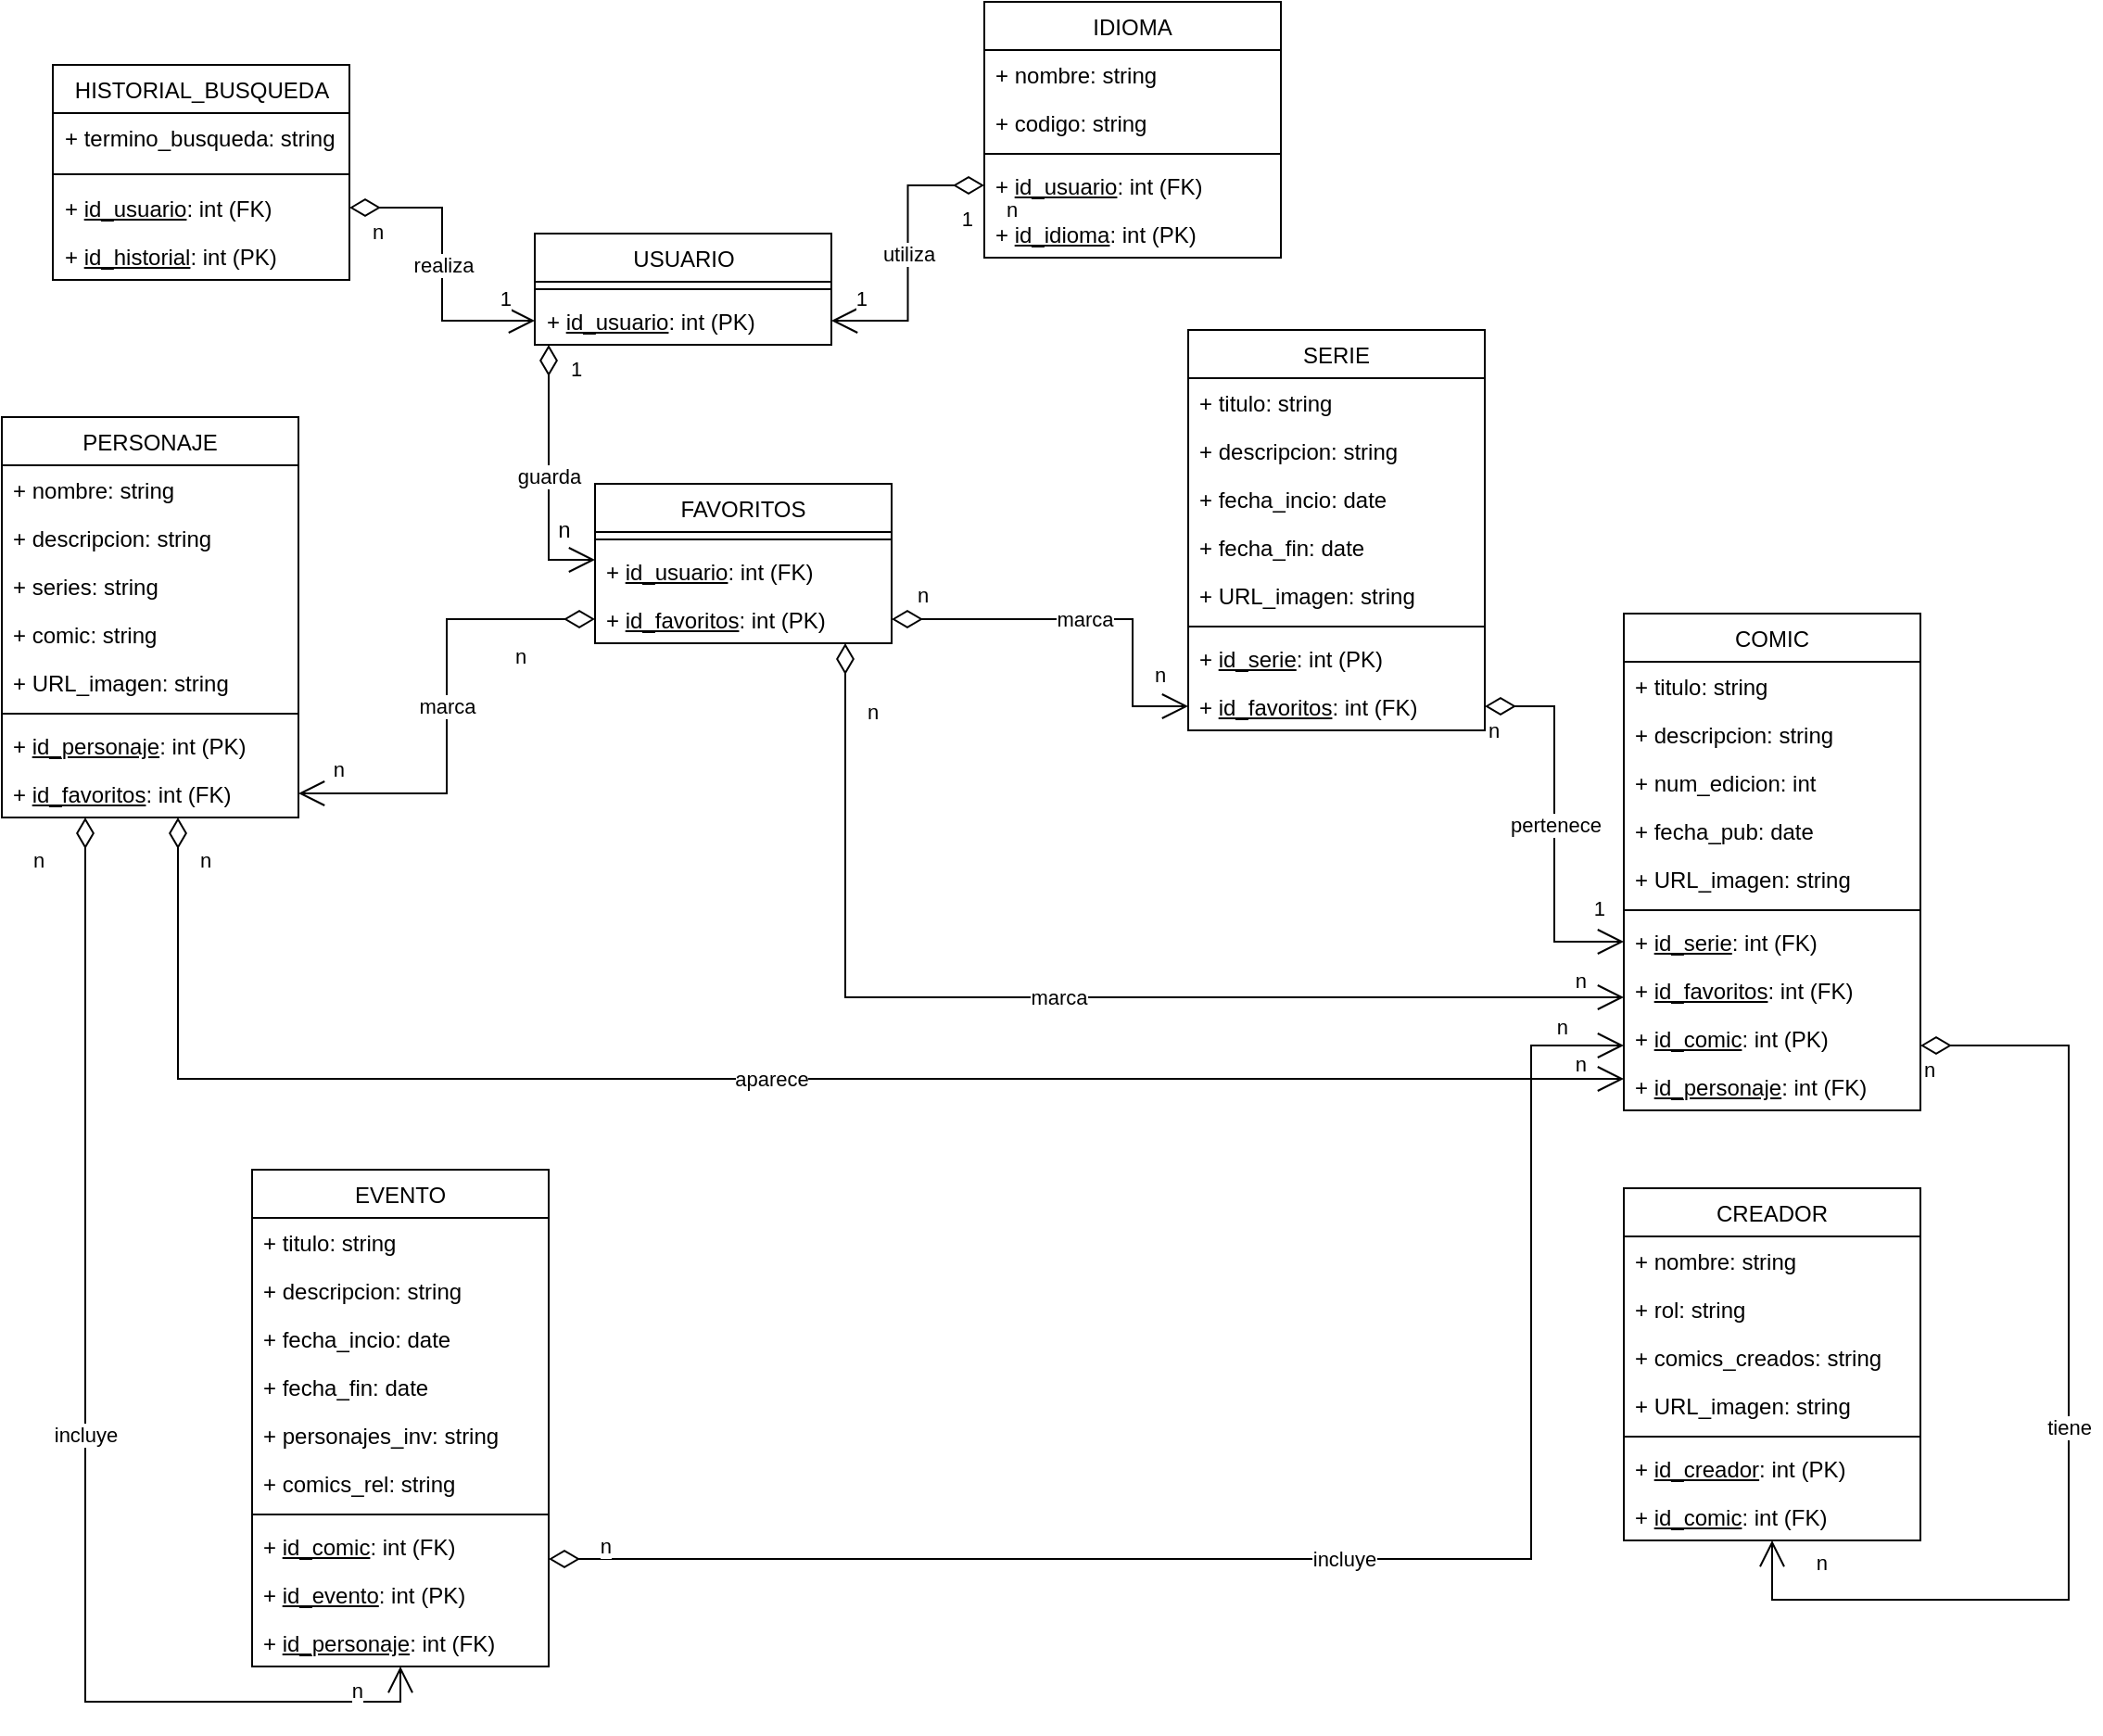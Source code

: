 <mxfile version="26.2.4">
  <diagram name="Modelo-ER" id="4nw62lO1h6hBah5cUrS4">
    <mxGraphModel dx="1100" dy="433" grid="1" gridSize="10" guides="1" tooltips="1" connect="1" arrows="1" fold="1" page="1" pageScale="1" pageWidth="827" pageHeight="1169" math="0" shadow="0">
      <root>
        <mxCell id="0" />
        <mxCell id="1" parent="0" />
        <mxCell id="Tr49al0P86a5uQ38LIpR-7" value="&lt;span style=&quot;font-weight: normal;&quot;&gt;USUARIO&lt;/span&gt;" style="swimlane;fontStyle=1;align=center;verticalAlign=top;childLayout=stackLayout;horizontal=1;startSize=26;horizontalStack=0;resizeParent=1;resizeParentMax=0;resizeLast=0;collapsible=1;marginBottom=0;whiteSpace=wrap;html=1;" vertex="1" parent="1">
          <mxGeometry x="372.5" y="195" width="160" height="60" as="geometry" />
        </mxCell>
        <mxCell id="Tr49al0P86a5uQ38LIpR-9" value="" style="line;strokeWidth=1;fillColor=none;align=left;verticalAlign=middle;spacingTop=-1;spacingLeft=3;spacingRight=3;rotatable=0;labelPosition=right;points=[];portConstraint=eastwest;strokeColor=inherit;" vertex="1" parent="Tr49al0P86a5uQ38LIpR-7">
          <mxGeometry y="26" width="160" height="8" as="geometry" />
        </mxCell>
        <mxCell id="Tr49al0P86a5uQ38LIpR-8" value="+&amp;nbsp;&lt;span style=&quot;text-align: center; text-decoration-line: underline;&quot;&gt;id_usuario&lt;/span&gt;: int (PK)" style="text;strokeColor=none;fillColor=none;align=left;verticalAlign=top;spacingLeft=4;spacingRight=4;overflow=hidden;rotatable=0;points=[[0,0.5],[1,0.5]];portConstraint=eastwest;whiteSpace=wrap;html=1;" vertex="1" parent="Tr49al0P86a5uQ38LIpR-7">
          <mxGeometry y="34" width="160" height="26" as="geometry" />
        </mxCell>
        <mxCell id="Tr49al0P86a5uQ38LIpR-13" value="&lt;span style=&quot;font-weight: 400;&quot;&gt;HISTORIAL_BUSQUEDA&lt;/span&gt;" style="swimlane;fontStyle=1;align=center;verticalAlign=top;childLayout=stackLayout;horizontal=1;startSize=26;horizontalStack=0;resizeParent=1;resizeParentMax=0;resizeLast=0;collapsible=1;marginBottom=0;whiteSpace=wrap;html=1;" vertex="1" parent="1">
          <mxGeometry x="112.5" y="104" width="160" height="116" as="geometry" />
        </mxCell>
        <mxCell id="Tr49al0P86a5uQ38LIpR-24" value="+&amp;nbsp;&lt;span style=&quot;text-align: center;&quot;&gt;termino_busqueda&lt;/span&gt;: string" style="text;strokeColor=none;fillColor=none;align=left;verticalAlign=top;spacingLeft=4;spacingRight=4;overflow=hidden;rotatable=0;points=[[0,0.5],[1,0.5]];portConstraint=eastwest;whiteSpace=wrap;html=1;" vertex="1" parent="Tr49al0P86a5uQ38LIpR-13">
          <mxGeometry y="26" width="160" height="28" as="geometry" />
        </mxCell>
        <mxCell id="Tr49al0P86a5uQ38LIpR-15" value="" style="line;strokeWidth=1;fillColor=none;align=left;verticalAlign=middle;spacingTop=-1;spacingLeft=3;spacingRight=3;rotatable=0;labelPosition=right;points=[];portConstraint=eastwest;strokeColor=inherit;" vertex="1" parent="Tr49al0P86a5uQ38LIpR-13">
          <mxGeometry y="54" width="160" height="10" as="geometry" />
        </mxCell>
        <mxCell id="Tr49al0P86a5uQ38LIpR-25" value="+&amp;nbsp;&lt;span style=&quot;text-align: center; text-decoration-line: underline;&quot;&gt;id_usuario&lt;/span&gt;: int (FK)" style="text;strokeColor=none;fillColor=none;align=left;verticalAlign=top;spacingLeft=4;spacingRight=4;overflow=hidden;rotatable=0;points=[[0,0.5],[1,0.5]];portConstraint=eastwest;whiteSpace=wrap;html=1;" vertex="1" parent="Tr49al0P86a5uQ38LIpR-13">
          <mxGeometry y="64" width="160" height="26" as="geometry" />
        </mxCell>
        <mxCell id="Tr49al0P86a5uQ38LIpR-14" value="+&amp;nbsp;&lt;span style=&quot;text-align: center; text-decoration-line: underline;&quot;&gt;id_historial&lt;/span&gt;: int (PK)" style="text;strokeColor=none;fillColor=none;align=left;verticalAlign=top;spacingLeft=4;spacingRight=4;overflow=hidden;rotatable=0;points=[[0,0.5],[1,0.5]];portConstraint=eastwest;whiteSpace=wrap;html=1;" vertex="1" parent="Tr49al0P86a5uQ38LIpR-13">
          <mxGeometry y="90" width="160" height="26" as="geometry" />
        </mxCell>
        <mxCell id="Tr49al0P86a5uQ38LIpR-19" value="realiza" style="endArrow=open;html=1;endSize=12;startArrow=diamondThin;startSize=14;startFill=0;edgeStyle=orthogonalEdgeStyle;rounded=0;" edge="1" parent="1" source="Tr49al0P86a5uQ38LIpR-25" target="Tr49al0P86a5uQ38LIpR-8">
          <mxGeometry relative="1" as="geometry">
            <mxPoint x="462.5" y="115" as="sourcePoint" />
            <mxPoint x="622.5" y="115" as="targetPoint" />
          </mxGeometry>
        </mxCell>
        <mxCell id="Tr49al0P86a5uQ38LIpR-20" value="n" style="edgeLabel;resizable=0;html=1;align=left;verticalAlign=top;" connectable="0" vertex="1" parent="Tr49al0P86a5uQ38LIpR-19">
          <mxGeometry x="-1" relative="1" as="geometry">
            <mxPoint x="10" as="offset" />
          </mxGeometry>
        </mxCell>
        <mxCell id="Tr49al0P86a5uQ38LIpR-21" value="1" style="edgeLabel;resizable=0;html=1;align=right;verticalAlign=top;" connectable="0" vertex="1" parent="Tr49al0P86a5uQ38LIpR-19">
          <mxGeometry x="1" relative="1" as="geometry">
            <mxPoint x="-12" y="-25" as="offset" />
          </mxGeometry>
        </mxCell>
        <mxCell id="Tr49al0P86a5uQ38LIpR-26" value="&lt;span style=&quot;font-weight: 400;&quot;&gt;IDIOMA&lt;/span&gt;" style="swimlane;fontStyle=1;align=center;verticalAlign=top;childLayout=stackLayout;horizontal=1;startSize=26;horizontalStack=0;resizeParent=1;resizeParentMax=0;resizeLast=0;collapsible=1;marginBottom=0;whiteSpace=wrap;html=1;" vertex="1" parent="1">
          <mxGeometry x="615" y="70" width="160" height="138" as="geometry" />
        </mxCell>
        <mxCell id="Tr49al0P86a5uQ38LIpR-27" value="+&amp;nbsp;&lt;span style=&quot;text-align: center;&quot;&gt;nombre&lt;/span&gt;: string" style="text;strokeColor=none;fillColor=none;align=left;verticalAlign=top;spacingLeft=4;spacingRight=4;overflow=hidden;rotatable=0;points=[[0,0.5],[1,0.5]];portConstraint=eastwest;whiteSpace=wrap;html=1;" vertex="1" parent="Tr49al0P86a5uQ38LIpR-26">
          <mxGeometry y="26" width="160" height="26" as="geometry" />
        </mxCell>
        <mxCell id="Tr49al0P86a5uQ38LIpR-30" value="+&amp;nbsp;&lt;span style=&quot;text-align: center;&quot;&gt;codigo&lt;/span&gt;: string" style="text;strokeColor=none;fillColor=none;align=left;verticalAlign=top;spacingLeft=4;spacingRight=4;overflow=hidden;rotatable=0;points=[[0,0.5],[1,0.5]];portConstraint=eastwest;whiteSpace=wrap;html=1;" vertex="1" parent="Tr49al0P86a5uQ38LIpR-26">
          <mxGeometry y="52" width="160" height="26" as="geometry" />
        </mxCell>
        <mxCell id="Tr49al0P86a5uQ38LIpR-28" value="" style="line;strokeWidth=1;fillColor=none;align=left;verticalAlign=middle;spacingTop=-1;spacingLeft=3;spacingRight=3;rotatable=0;labelPosition=right;points=[];portConstraint=eastwest;strokeColor=inherit;" vertex="1" parent="Tr49al0P86a5uQ38LIpR-26">
          <mxGeometry y="78" width="160" height="8" as="geometry" />
        </mxCell>
        <mxCell id="Tr49al0P86a5uQ38LIpR-31" value="+&amp;nbsp;&lt;span style=&quot;text-align: center; text-decoration-line: underline;&quot;&gt;id_usuario&lt;/span&gt;: int (FK)" style="text;strokeColor=none;fillColor=none;align=left;verticalAlign=top;spacingLeft=4;spacingRight=4;overflow=hidden;rotatable=0;points=[[0,0.5],[1,0.5]];portConstraint=eastwest;whiteSpace=wrap;html=1;" vertex="1" parent="Tr49al0P86a5uQ38LIpR-26">
          <mxGeometry y="86" width="160" height="26" as="geometry" />
        </mxCell>
        <mxCell id="Tr49al0P86a5uQ38LIpR-29" value="+&amp;nbsp;&lt;span style=&quot;text-align: center; text-decoration-line: underline;&quot;&gt;id_idioma&lt;/span&gt;: int (PK)" style="text;strokeColor=none;fillColor=none;align=left;verticalAlign=top;spacingLeft=4;spacingRight=4;overflow=hidden;rotatable=0;points=[[0,0.5],[1,0.5]];portConstraint=eastwest;whiteSpace=wrap;html=1;" vertex="1" parent="Tr49al0P86a5uQ38LIpR-26">
          <mxGeometry y="112" width="160" height="26" as="geometry" />
        </mxCell>
        <mxCell id="Tr49al0P86a5uQ38LIpR-32" value="utiliza" style="endArrow=open;html=1;endSize=12;startArrow=diamondThin;startSize=14;startFill=0;edgeStyle=orthogonalEdgeStyle;rounded=0;" edge="1" parent="1" source="Tr49al0P86a5uQ38LIpR-31" target="Tr49al0P86a5uQ38LIpR-8">
          <mxGeometry relative="1" as="geometry">
            <mxPoint x="283" y="172" as="sourcePoint" />
            <mxPoint x="383" y="235" as="targetPoint" />
          </mxGeometry>
        </mxCell>
        <mxCell id="Tr49al0P86a5uQ38LIpR-33" value="n" style="edgeLabel;resizable=0;html=1;align=left;verticalAlign=top;" connectable="0" vertex="1" parent="Tr49al0P86a5uQ38LIpR-32">
          <mxGeometry x="-1" relative="1" as="geometry">
            <mxPoint x="10" as="offset" />
          </mxGeometry>
        </mxCell>
        <mxCell id="Tr49al0P86a5uQ38LIpR-34" value="1" style="edgeLabel;resizable=0;html=1;align=right;verticalAlign=top;" connectable="0" vertex="1" parent="Tr49al0P86a5uQ38LIpR-32">
          <mxGeometry x="1" relative="1" as="geometry">
            <mxPoint x="20" y="-25" as="offset" />
          </mxGeometry>
        </mxCell>
        <mxCell id="Tr49al0P86a5uQ38LIpR-35" value="1" style="edgeLabel;resizable=0;html=1;align=right;verticalAlign=top;" connectable="0" vertex="1" parent="1">
          <mxGeometry x="609.997" y="174" as="geometry" />
        </mxCell>
        <mxCell id="Tr49al0P86a5uQ38LIpR-36" value="&lt;span style=&quot;font-weight: 400;&quot;&gt;FAVORITOS&lt;/span&gt;" style="swimlane;fontStyle=1;align=center;verticalAlign=top;childLayout=stackLayout;horizontal=1;startSize=26;horizontalStack=0;resizeParent=1;resizeParentMax=0;resizeLast=0;collapsible=1;marginBottom=0;whiteSpace=wrap;html=1;" vertex="1" parent="1">
          <mxGeometry x="405" y="330" width="160" height="86" as="geometry" />
        </mxCell>
        <mxCell id="Tr49al0P86a5uQ38LIpR-38" value="" style="line;strokeWidth=1;fillColor=none;align=left;verticalAlign=middle;spacingTop=-1;spacingLeft=3;spacingRight=3;rotatable=0;labelPosition=right;points=[];portConstraint=eastwest;strokeColor=inherit;" vertex="1" parent="Tr49al0P86a5uQ38LIpR-36">
          <mxGeometry y="26" width="160" height="8" as="geometry" />
        </mxCell>
        <mxCell id="Tr49al0P86a5uQ38LIpR-44" value="+&amp;nbsp;&lt;span style=&quot;text-align: center; text-decoration-line: underline;&quot;&gt;id_usuario&lt;/span&gt;: int (FK)" style="text;strokeColor=none;fillColor=none;align=left;verticalAlign=top;spacingLeft=4;spacingRight=4;overflow=hidden;rotatable=0;points=[[0,0.5],[1,0.5]];portConstraint=eastwest;whiteSpace=wrap;html=1;" vertex="1" parent="Tr49al0P86a5uQ38LIpR-36">
          <mxGeometry y="34" width="160" height="26" as="geometry" />
        </mxCell>
        <mxCell id="Tr49al0P86a5uQ38LIpR-39" value="+&amp;nbsp;&lt;span style=&quot;text-align: center; text-decoration-line: underline;&quot;&gt;id_favoritos&lt;/span&gt;: int (PK)" style="text;strokeColor=none;fillColor=none;align=left;verticalAlign=top;spacingLeft=4;spacingRight=4;overflow=hidden;rotatable=0;points=[[0,0.5],[1,0.5]];portConstraint=eastwest;whiteSpace=wrap;html=1;" vertex="1" parent="Tr49al0P86a5uQ38LIpR-36">
          <mxGeometry y="60" width="160" height="26" as="geometry" />
        </mxCell>
        <mxCell id="Tr49al0P86a5uQ38LIpR-40" value="guarda" style="endArrow=open;html=1;endSize=12;startArrow=diamondThin;startSize=14;startFill=0;edgeStyle=orthogonalEdgeStyle;rounded=0;" edge="1" parent="1" source="Tr49al0P86a5uQ38LIpR-8" target="Tr49al0P86a5uQ38LIpR-44">
          <mxGeometry relative="1" as="geometry">
            <mxPoint x="290" y="330" as="sourcePoint" />
            <mxPoint x="383" y="252" as="targetPoint" />
            <Array as="points">
              <mxPoint x="380" y="371" />
            </Array>
          </mxGeometry>
        </mxCell>
        <mxCell id="Tr49al0P86a5uQ38LIpR-41" value="1" style="edgeLabel;resizable=0;html=1;align=left;verticalAlign=top;" connectable="0" vertex="1" parent="Tr49al0P86a5uQ38LIpR-40">
          <mxGeometry x="-1" relative="1" as="geometry">
            <mxPoint x="10" as="offset" />
          </mxGeometry>
        </mxCell>
        <mxCell id="Tr49al0P86a5uQ38LIpR-43" value="n" style="text;html=1;align=center;verticalAlign=middle;resizable=0;points=[];autosize=1;strokeColor=none;fillColor=none;" vertex="1" parent="1">
          <mxGeometry x="372.5" y="340" width="30" height="30" as="geometry" />
        </mxCell>
        <mxCell id="Tr49al0P86a5uQ38LIpR-45" value="&lt;span style=&quot;font-weight: normal;&quot;&gt;SERIE&lt;/span&gt;" style="swimlane;fontStyle=1;align=center;verticalAlign=top;childLayout=stackLayout;horizontal=1;startSize=26;horizontalStack=0;resizeParent=1;resizeParentMax=0;resizeLast=0;collapsible=1;marginBottom=0;whiteSpace=wrap;html=1;" vertex="1" parent="1">
          <mxGeometry x="725" y="247" width="160" height="216" as="geometry" />
        </mxCell>
        <mxCell id="Tr49al0P86a5uQ38LIpR-46" value="+ titulo: string" style="text;strokeColor=none;fillColor=none;align=left;verticalAlign=top;spacingLeft=4;spacingRight=4;overflow=hidden;rotatable=0;points=[[0,0.5],[1,0.5]];portConstraint=eastwest;whiteSpace=wrap;html=1;" vertex="1" parent="Tr49al0P86a5uQ38LIpR-45">
          <mxGeometry y="26" width="160" height="26" as="geometry" />
        </mxCell>
        <mxCell id="Tr49al0P86a5uQ38LIpR-51" value="+ descripcion: string" style="text;strokeColor=none;fillColor=none;align=left;verticalAlign=top;spacingLeft=4;spacingRight=4;overflow=hidden;rotatable=0;points=[[0,0.5],[1,0.5]];portConstraint=eastwest;whiteSpace=wrap;html=1;" vertex="1" parent="Tr49al0P86a5uQ38LIpR-45">
          <mxGeometry y="52" width="160" height="26" as="geometry" />
        </mxCell>
        <mxCell id="Tr49al0P86a5uQ38LIpR-50" value="+&amp;nbsp;&lt;span style=&quot;text-align: center;&quot;&gt;fecha_incio&lt;/span&gt;: date" style="text;strokeColor=none;fillColor=none;align=left;verticalAlign=top;spacingLeft=4;spacingRight=4;overflow=hidden;rotatable=0;points=[[0,0.5],[1,0.5]];portConstraint=eastwest;whiteSpace=wrap;html=1;" vertex="1" parent="Tr49al0P86a5uQ38LIpR-45">
          <mxGeometry y="78" width="160" height="26" as="geometry" />
        </mxCell>
        <mxCell id="Tr49al0P86a5uQ38LIpR-52" value="+&amp;nbsp;&lt;span style=&quot;text-align: center;&quot;&gt;fecha_fin&lt;/span&gt;: date" style="text;strokeColor=none;fillColor=none;align=left;verticalAlign=top;spacingLeft=4;spacingRight=4;overflow=hidden;rotatable=0;points=[[0,0.5],[1,0.5]];portConstraint=eastwest;whiteSpace=wrap;html=1;" vertex="1" parent="Tr49al0P86a5uQ38LIpR-45">
          <mxGeometry y="104" width="160" height="26" as="geometry" />
        </mxCell>
        <mxCell id="Tr49al0P86a5uQ38LIpR-49" value="+&amp;nbsp;&lt;span style=&quot;text-align: center;&quot;&gt;URL_imagen&lt;/span&gt;: string" style="text;strokeColor=none;fillColor=none;align=left;verticalAlign=top;spacingLeft=4;spacingRight=4;overflow=hidden;rotatable=0;points=[[0,0.5],[1,0.5]];portConstraint=eastwest;whiteSpace=wrap;html=1;" vertex="1" parent="Tr49al0P86a5uQ38LIpR-45">
          <mxGeometry y="130" width="160" height="26" as="geometry" />
        </mxCell>
        <mxCell id="Tr49al0P86a5uQ38LIpR-47" value="" style="line;strokeWidth=1;fillColor=none;align=left;verticalAlign=middle;spacingTop=-1;spacingLeft=3;spacingRight=3;rotatable=0;labelPosition=right;points=[];portConstraint=eastwest;strokeColor=inherit;" vertex="1" parent="Tr49al0P86a5uQ38LIpR-45">
          <mxGeometry y="156" width="160" height="8" as="geometry" />
        </mxCell>
        <mxCell id="Tr49al0P86a5uQ38LIpR-53" value="+&amp;nbsp;&lt;span style=&quot;text-align: center; text-decoration-line: underline;&quot;&gt;id_serie&lt;/span&gt;: int (PK)" style="text;strokeColor=none;fillColor=none;align=left;verticalAlign=top;spacingLeft=4;spacingRight=4;overflow=hidden;rotatable=0;points=[[0,0.5],[1,0.5]];portConstraint=eastwest;whiteSpace=wrap;html=1;" vertex="1" parent="Tr49al0P86a5uQ38LIpR-45">
          <mxGeometry y="164" width="160" height="26" as="geometry" />
        </mxCell>
        <mxCell id="Tr49al0P86a5uQ38LIpR-56" value="+&amp;nbsp;&lt;span style=&quot;text-align: center; text-decoration-line: underline;&quot;&gt;id_favoritos&lt;/span&gt;: int (FK)" style="text;strokeColor=none;fillColor=none;align=left;verticalAlign=top;spacingLeft=4;spacingRight=4;overflow=hidden;rotatable=0;points=[[0,0.5],[1,0.5]];portConstraint=eastwest;whiteSpace=wrap;html=1;" vertex="1" parent="Tr49al0P86a5uQ38LIpR-45">
          <mxGeometry y="190" width="160" height="26" as="geometry" />
        </mxCell>
        <mxCell id="Tr49al0P86a5uQ38LIpR-54" value="marca" style="endArrow=open;html=1;endSize=12;startArrow=diamondThin;startSize=14;startFill=0;edgeStyle=orthogonalEdgeStyle;rounded=0;" edge="1" parent="1" source="Tr49al0P86a5uQ38LIpR-39" target="Tr49al0P86a5uQ38LIpR-56">
          <mxGeometry relative="1" as="geometry">
            <mxPoint x="445" y="418" as="sourcePoint" />
            <mxPoint x="265" y="522" as="targetPoint" />
            <Array as="points">
              <mxPoint x="695" y="403" />
              <mxPoint x="695" y="450" />
            </Array>
          </mxGeometry>
        </mxCell>
        <mxCell id="Tr49al0P86a5uQ38LIpR-55" value="n" style="edgeLabel;resizable=0;html=1;align=left;verticalAlign=top;" connectable="0" vertex="1" parent="Tr49al0P86a5uQ38LIpR-54">
          <mxGeometry x="-1" relative="1" as="geometry">
            <mxPoint x="12" y="-26" as="offset" />
          </mxGeometry>
        </mxCell>
        <mxCell id="Tr49al0P86a5uQ38LIpR-57" value="n" style="edgeLabel;resizable=0;html=1;align=left;verticalAlign=top;" connectable="0" vertex="1" parent="1">
          <mxGeometry x="705" y="419.998" as="geometry" />
        </mxCell>
        <mxCell id="Tr49al0P86a5uQ38LIpR-60" value="&lt;span style=&quot;font-weight: 400;&quot;&gt;PERSONAJE&lt;/span&gt;" style="swimlane;fontStyle=1;align=center;verticalAlign=top;childLayout=stackLayout;horizontal=1;startSize=26;horizontalStack=0;resizeParent=1;resizeParentMax=0;resizeLast=0;collapsible=1;marginBottom=0;whiteSpace=wrap;html=1;" vertex="1" parent="1">
          <mxGeometry x="85" y="294" width="160" height="216" as="geometry" />
        </mxCell>
        <mxCell id="Tr49al0P86a5uQ38LIpR-69" value="+ nombre: string" style="text;strokeColor=none;fillColor=none;align=left;verticalAlign=top;spacingLeft=4;spacingRight=4;overflow=hidden;rotatable=0;points=[[0,0.5],[1,0.5]];portConstraint=eastwest;whiteSpace=wrap;html=1;" vertex="1" parent="Tr49al0P86a5uQ38LIpR-60">
          <mxGeometry y="26" width="160" height="26" as="geometry" />
        </mxCell>
        <mxCell id="Tr49al0P86a5uQ38LIpR-70" value="+ descripcion: string" style="text;strokeColor=none;fillColor=none;align=left;verticalAlign=top;spacingLeft=4;spacingRight=4;overflow=hidden;rotatable=0;points=[[0,0.5],[1,0.5]];portConstraint=eastwest;whiteSpace=wrap;html=1;" vertex="1" parent="Tr49al0P86a5uQ38LIpR-60">
          <mxGeometry y="52" width="160" height="26" as="geometry" />
        </mxCell>
        <mxCell id="Tr49al0P86a5uQ38LIpR-72" value="+&amp;nbsp;&lt;span style=&quot;text-align: center;&quot;&gt;series&lt;/span&gt;: string" style="text;strokeColor=none;fillColor=none;align=left;verticalAlign=top;spacingLeft=4;spacingRight=4;overflow=hidden;rotatable=0;points=[[0,0.5],[1,0.5]];portConstraint=eastwest;whiteSpace=wrap;html=1;" vertex="1" parent="Tr49al0P86a5uQ38LIpR-60">
          <mxGeometry y="78" width="160" height="26" as="geometry" />
        </mxCell>
        <mxCell id="Tr49al0P86a5uQ38LIpR-71" value="+&amp;nbsp;&lt;span style=&quot;text-align: center;&quot;&gt;comic&lt;/span&gt;: string" style="text;strokeColor=none;fillColor=none;align=left;verticalAlign=top;spacingLeft=4;spacingRight=4;overflow=hidden;rotatable=0;points=[[0,0.5],[1,0.5]];portConstraint=eastwest;whiteSpace=wrap;html=1;" vertex="1" parent="Tr49al0P86a5uQ38LIpR-60">
          <mxGeometry y="104" width="160" height="26" as="geometry" />
        </mxCell>
        <mxCell id="Tr49al0P86a5uQ38LIpR-73" value="+&amp;nbsp;&lt;span style=&quot;text-align: center;&quot;&gt;URL_imagen&lt;/span&gt;: string" style="text;strokeColor=none;fillColor=none;align=left;verticalAlign=top;spacingLeft=4;spacingRight=4;overflow=hidden;rotatable=0;points=[[0,0.5],[1,0.5]];portConstraint=eastwest;whiteSpace=wrap;html=1;" vertex="1" parent="Tr49al0P86a5uQ38LIpR-60">
          <mxGeometry y="130" width="160" height="26" as="geometry" />
        </mxCell>
        <mxCell id="Tr49al0P86a5uQ38LIpR-62" value="" style="line;strokeWidth=1;fillColor=none;align=left;verticalAlign=middle;spacingTop=-1;spacingLeft=3;spacingRight=3;rotatable=0;labelPosition=right;points=[];portConstraint=eastwest;strokeColor=inherit;" vertex="1" parent="Tr49al0P86a5uQ38LIpR-60">
          <mxGeometry y="156" width="160" height="8" as="geometry" />
        </mxCell>
        <mxCell id="Tr49al0P86a5uQ38LIpR-68" value="+&amp;nbsp;&lt;span style=&quot;text-align: center; text-decoration-line: underline;&quot;&gt;id_personaje&lt;/span&gt;: int (PK)" style="text;strokeColor=none;fillColor=none;align=left;verticalAlign=top;spacingLeft=4;spacingRight=4;overflow=hidden;rotatable=0;points=[[0,0.5],[1,0.5]];portConstraint=eastwest;whiteSpace=wrap;html=1;" vertex="1" parent="Tr49al0P86a5uQ38LIpR-60">
          <mxGeometry y="164" width="160" height="26" as="geometry" />
        </mxCell>
        <mxCell id="Tr49al0P86a5uQ38LIpR-67" value="+&amp;nbsp;&lt;span style=&quot;text-align: center; text-decoration-line: underline;&quot;&gt;id_favoritos&lt;/span&gt;: int (FK)" style="text;strokeColor=none;fillColor=none;align=left;verticalAlign=top;spacingLeft=4;spacingRight=4;overflow=hidden;rotatable=0;points=[[0,0.5],[1,0.5]];portConstraint=eastwest;whiteSpace=wrap;html=1;" vertex="1" parent="Tr49al0P86a5uQ38LIpR-60">
          <mxGeometry y="190" width="160" height="26" as="geometry" />
        </mxCell>
        <mxCell id="Tr49al0P86a5uQ38LIpR-64" value="marca" style="endArrow=open;html=1;endSize=12;startArrow=diamondThin;startSize=14;startFill=0;edgeStyle=orthogonalEdgeStyle;rounded=0;" edge="1" parent="1" source="Tr49al0P86a5uQ38LIpR-39" target="Tr49al0P86a5uQ38LIpR-67">
          <mxGeometry relative="1" as="geometry">
            <mxPoint x="350" y="520" as="sourcePoint" />
            <mxPoint x="285" y="536" as="targetPoint" />
          </mxGeometry>
        </mxCell>
        <mxCell id="Tr49al0P86a5uQ38LIpR-65" value="n" style="edgeLabel;resizable=0;html=1;align=left;verticalAlign=top;" connectable="0" vertex="1" parent="Tr49al0P86a5uQ38LIpR-64">
          <mxGeometry x="-1" relative="1" as="geometry">
            <mxPoint x="-45" y="7" as="offset" />
          </mxGeometry>
        </mxCell>
        <mxCell id="Tr49al0P86a5uQ38LIpR-66" value="n" style="edgeLabel;resizable=0;html=1;align=right;verticalAlign=top;" connectable="0" vertex="1" parent="Tr49al0P86a5uQ38LIpR-64">
          <mxGeometry x="1" relative="1" as="geometry">
            <mxPoint x="25" y="-26" as="offset" />
          </mxGeometry>
        </mxCell>
        <mxCell id="Tr49al0P86a5uQ38LIpR-75" value="&lt;span style=&quot;font-weight: 400;&quot;&gt;COMIC&lt;/span&gt;" style="swimlane;fontStyle=1;align=center;verticalAlign=top;childLayout=stackLayout;horizontal=1;startSize=26;horizontalStack=0;resizeParent=1;resizeParentMax=0;resizeLast=0;collapsible=1;marginBottom=0;whiteSpace=wrap;html=1;" vertex="1" parent="1">
          <mxGeometry x="960" y="400" width="160" height="268" as="geometry" />
        </mxCell>
        <mxCell id="Tr49al0P86a5uQ38LIpR-81" value="+&amp;nbsp;&lt;span style=&quot;text-align: center;&quot;&gt;titulo&lt;/span&gt;: string" style="text;strokeColor=none;fillColor=none;align=left;verticalAlign=top;spacingLeft=4;spacingRight=4;overflow=hidden;rotatable=0;points=[[0,0.5],[1,0.5]];portConstraint=eastwest;whiteSpace=wrap;html=1;" vertex="1" parent="Tr49al0P86a5uQ38LIpR-75">
          <mxGeometry y="26" width="160" height="26" as="geometry" />
        </mxCell>
        <mxCell id="Tr49al0P86a5uQ38LIpR-80" value="+ descripcion: string" style="text;strokeColor=none;fillColor=none;align=left;verticalAlign=top;spacingLeft=4;spacingRight=4;overflow=hidden;rotatable=0;points=[[0,0.5],[1,0.5]];portConstraint=eastwest;whiteSpace=wrap;html=1;" vertex="1" parent="Tr49al0P86a5uQ38LIpR-75">
          <mxGeometry y="52" width="160" height="26" as="geometry" />
        </mxCell>
        <mxCell id="Tr49al0P86a5uQ38LIpR-79" value="+ num_edicion: int" style="text;strokeColor=none;fillColor=none;align=left;verticalAlign=top;spacingLeft=4;spacingRight=4;overflow=hidden;rotatable=0;points=[[0,0.5],[1,0.5]];portConstraint=eastwest;whiteSpace=wrap;html=1;" vertex="1" parent="Tr49al0P86a5uQ38LIpR-75">
          <mxGeometry y="78" width="160" height="26" as="geometry" />
        </mxCell>
        <mxCell id="Tr49al0P86a5uQ38LIpR-85" value="+&amp;nbsp;&lt;span style=&quot;text-align: center;&quot;&gt;fecha_pub&lt;/span&gt;: date" style="text;strokeColor=none;fillColor=none;align=left;verticalAlign=top;spacingLeft=4;spacingRight=4;overflow=hidden;rotatable=0;points=[[0,0.5],[1,0.5]];portConstraint=eastwest;whiteSpace=wrap;html=1;" vertex="1" parent="Tr49al0P86a5uQ38LIpR-75">
          <mxGeometry y="104" width="160" height="26" as="geometry" />
        </mxCell>
        <mxCell id="Tr49al0P86a5uQ38LIpR-84" value="+&amp;nbsp;&lt;span style=&quot;text-align: center;&quot;&gt;URL_imagen&lt;/span&gt;: string" style="text;strokeColor=none;fillColor=none;align=left;verticalAlign=top;spacingLeft=4;spacingRight=4;overflow=hidden;rotatable=0;points=[[0,0.5],[1,0.5]];portConstraint=eastwest;whiteSpace=wrap;html=1;" vertex="1" parent="Tr49al0P86a5uQ38LIpR-75">
          <mxGeometry y="130" width="160" height="26" as="geometry" />
        </mxCell>
        <mxCell id="Tr49al0P86a5uQ38LIpR-77" value="" style="line;strokeWidth=1;fillColor=none;align=left;verticalAlign=middle;spacingTop=-1;spacingLeft=3;spacingRight=3;rotatable=0;labelPosition=right;points=[];portConstraint=eastwest;strokeColor=inherit;" vertex="1" parent="Tr49al0P86a5uQ38LIpR-75">
          <mxGeometry y="156" width="160" height="8" as="geometry" />
        </mxCell>
        <mxCell id="Tr49al0P86a5uQ38LIpR-94" value="+&amp;nbsp;&lt;span style=&quot;text-align: center; text-decoration-line: underline;&quot;&gt;id_serie&lt;/span&gt;: int (FK)" style="text;strokeColor=none;fillColor=none;align=left;verticalAlign=top;spacingLeft=4;spacingRight=4;overflow=hidden;rotatable=0;points=[[0,0.5],[1,0.5]];portConstraint=eastwest;whiteSpace=wrap;html=1;" vertex="1" parent="Tr49al0P86a5uQ38LIpR-75">
          <mxGeometry y="164" width="160" height="26" as="geometry" />
        </mxCell>
        <mxCell id="Tr49al0P86a5uQ38LIpR-82" value="+&amp;nbsp;&lt;span style=&quot;text-align: center; text-decoration-line: underline;&quot;&gt;id_favoritos&lt;/span&gt;: int (FK)" style="text;strokeColor=none;fillColor=none;align=left;verticalAlign=top;spacingLeft=4;spacingRight=4;overflow=hidden;rotatable=0;points=[[0,0.5],[1,0.5]];portConstraint=eastwest;whiteSpace=wrap;html=1;" vertex="1" parent="Tr49al0P86a5uQ38LIpR-75">
          <mxGeometry y="190" width="160" height="26" as="geometry" />
        </mxCell>
        <mxCell id="Tr49al0P86a5uQ38LIpR-83" value="+&amp;nbsp;&lt;span style=&quot;text-align: center; text-decoration-line: underline;&quot;&gt;id_comic&lt;/span&gt;: int (PK)" style="text;strokeColor=none;fillColor=none;align=left;verticalAlign=top;spacingLeft=4;spacingRight=4;overflow=hidden;rotatable=0;points=[[0,0.5],[1,0.5]];portConstraint=eastwest;whiteSpace=wrap;html=1;" vertex="1" parent="Tr49al0P86a5uQ38LIpR-75">
          <mxGeometry y="216" width="160" height="26" as="geometry" />
        </mxCell>
        <mxCell id="Tr49al0P86a5uQ38LIpR-95" value="+&amp;nbsp;&lt;span style=&quot;text-align: center; text-decoration-line: underline;&quot;&gt;id_personaje&lt;/span&gt;: int (FK)" style="text;strokeColor=none;fillColor=none;align=left;verticalAlign=top;spacingLeft=4;spacingRight=4;overflow=hidden;rotatable=0;points=[[0,0.5],[1,0.5]];portConstraint=eastwest;whiteSpace=wrap;html=1;" vertex="1" parent="Tr49al0P86a5uQ38LIpR-75">
          <mxGeometry y="242" width="160" height="26" as="geometry" />
        </mxCell>
        <mxCell id="Tr49al0P86a5uQ38LIpR-87" value="pertenece" style="endArrow=open;html=1;endSize=12;startArrow=diamondThin;startSize=14;startFill=0;edgeStyle=orthogonalEdgeStyle;rounded=0;" edge="1" parent="1" source="Tr49al0P86a5uQ38LIpR-56" target="Tr49al0P86a5uQ38LIpR-94">
          <mxGeometry relative="1" as="geometry">
            <mxPoint x="640" y="590" as="sourcePoint" />
            <mxPoint x="800" y="590" as="targetPoint" />
          </mxGeometry>
        </mxCell>
        <mxCell id="Tr49al0P86a5uQ38LIpR-88" value="n" style="edgeLabel;resizable=0;html=1;align=left;verticalAlign=top;" connectable="0" vertex="1" parent="Tr49al0P86a5uQ38LIpR-87">
          <mxGeometry x="-1" relative="1" as="geometry" />
        </mxCell>
        <mxCell id="Tr49al0P86a5uQ38LIpR-89" value="1" style="edgeLabel;resizable=0;html=1;align=right;verticalAlign=top;" connectable="0" vertex="1" parent="Tr49al0P86a5uQ38LIpR-87">
          <mxGeometry x="1" relative="1" as="geometry">
            <mxPoint x="-10" y="-31" as="offset" />
          </mxGeometry>
        </mxCell>
        <mxCell id="Tr49al0P86a5uQ38LIpR-91" value="marca" style="endArrow=open;html=1;endSize=12;startArrow=diamondThin;startSize=14;startFill=0;edgeStyle=orthogonalEdgeStyle;rounded=0;" edge="1" parent="1" source="Tr49al0P86a5uQ38LIpR-39" target="Tr49al0P86a5uQ38LIpR-82">
          <mxGeometry relative="1" as="geometry">
            <mxPoint x="600" y="550" as="sourcePoint" />
            <mxPoint x="760" y="550" as="targetPoint" />
            <Array as="points">
              <mxPoint x="540" y="607" />
            </Array>
          </mxGeometry>
        </mxCell>
        <mxCell id="Tr49al0P86a5uQ38LIpR-92" value="n" style="edgeLabel;resizable=0;html=1;align=left;verticalAlign=top;" connectable="0" vertex="1" parent="Tr49al0P86a5uQ38LIpR-91">
          <mxGeometry x="-1" relative="1" as="geometry">
            <mxPoint x="10" y="24" as="offset" />
          </mxGeometry>
        </mxCell>
        <mxCell id="Tr49al0P86a5uQ38LIpR-93" value="n" style="edgeLabel;resizable=0;html=1;align=right;verticalAlign=top;" connectable="0" vertex="1" parent="Tr49al0P86a5uQ38LIpR-91">
          <mxGeometry x="1" relative="1" as="geometry">
            <mxPoint x="-20" y="-22" as="offset" />
          </mxGeometry>
        </mxCell>
        <mxCell id="Tr49al0P86a5uQ38LIpR-96" value="aparece" style="endArrow=open;html=1;endSize=12;startArrow=diamondThin;startSize=14;startFill=0;edgeStyle=orthogonalEdgeStyle;rounded=0;" edge="1" parent="1" source="Tr49al0P86a5uQ38LIpR-67" target="Tr49al0P86a5uQ38LIpR-95">
          <mxGeometry relative="1" as="geometry">
            <mxPoint x="350" y="630" as="sourcePoint" />
            <mxPoint x="980" y="659" as="targetPoint" />
            <Array as="points">
              <mxPoint x="180" y="651" />
            </Array>
          </mxGeometry>
        </mxCell>
        <mxCell id="Tr49al0P86a5uQ38LIpR-97" value="n" style="edgeLabel;resizable=0;html=1;align=left;verticalAlign=top;" connectable="0" vertex="1" parent="Tr49al0P86a5uQ38LIpR-96">
          <mxGeometry x="-1" relative="1" as="geometry">
            <mxPoint x="10" y="10" as="offset" />
          </mxGeometry>
        </mxCell>
        <mxCell id="Tr49al0P86a5uQ38LIpR-98" value="n" style="edgeLabel;resizable=0;html=1;align=right;verticalAlign=top;" connectable="0" vertex="1" parent="Tr49al0P86a5uQ38LIpR-96">
          <mxGeometry x="1" relative="1" as="geometry">
            <mxPoint x="-20" y="-21" as="offset" />
          </mxGeometry>
        </mxCell>
        <mxCell id="Tr49al0P86a5uQ38LIpR-99" value="&lt;span style=&quot;font-weight: 400;&quot;&gt;CREADOR&lt;/span&gt;" style="swimlane;fontStyle=1;align=center;verticalAlign=top;childLayout=stackLayout;horizontal=1;startSize=26;horizontalStack=0;resizeParent=1;resizeParentMax=0;resizeLast=0;collapsible=1;marginBottom=0;whiteSpace=wrap;html=1;" vertex="1" parent="1">
          <mxGeometry x="960" y="710" width="160" height="190" as="geometry" />
        </mxCell>
        <mxCell id="Tr49al0P86a5uQ38LIpR-105" value="+&amp;nbsp;&lt;span style=&quot;text-align: center;&quot;&gt;nombre&lt;/span&gt;: string" style="text;strokeColor=none;fillColor=none;align=left;verticalAlign=top;spacingLeft=4;spacingRight=4;overflow=hidden;rotatable=0;points=[[0,0.5],[1,0.5]];portConstraint=eastwest;whiteSpace=wrap;html=1;" vertex="1" parent="Tr49al0P86a5uQ38LIpR-99">
          <mxGeometry y="26" width="160" height="26" as="geometry" />
        </mxCell>
        <mxCell id="Tr49al0P86a5uQ38LIpR-104" value="+ rol: string" style="text;strokeColor=none;fillColor=none;align=left;verticalAlign=top;spacingLeft=4;spacingRight=4;overflow=hidden;rotatable=0;points=[[0,0.5],[1,0.5]];portConstraint=eastwest;whiteSpace=wrap;html=1;" vertex="1" parent="Tr49al0P86a5uQ38LIpR-99">
          <mxGeometry y="52" width="160" height="26" as="geometry" />
        </mxCell>
        <mxCell id="Tr49al0P86a5uQ38LIpR-103" value="+ comics_creados: string" style="text;strokeColor=none;fillColor=none;align=left;verticalAlign=top;spacingLeft=4;spacingRight=4;overflow=hidden;rotatable=0;points=[[0,0.5],[1,0.5]];portConstraint=eastwest;whiteSpace=wrap;html=1;" vertex="1" parent="Tr49al0P86a5uQ38LIpR-99">
          <mxGeometry y="78" width="160" height="26" as="geometry" />
        </mxCell>
        <mxCell id="Tr49al0P86a5uQ38LIpR-106" value="+&amp;nbsp;&lt;span style=&quot;text-align: center;&quot;&gt;URL_imagen&lt;/span&gt;: string" style="text;strokeColor=none;fillColor=none;align=left;verticalAlign=top;spacingLeft=4;spacingRight=4;overflow=hidden;rotatable=0;points=[[0,0.5],[1,0.5]];portConstraint=eastwest;whiteSpace=wrap;html=1;" vertex="1" parent="Tr49al0P86a5uQ38LIpR-99">
          <mxGeometry y="104" width="160" height="26" as="geometry" />
        </mxCell>
        <mxCell id="Tr49al0P86a5uQ38LIpR-101" value="" style="line;strokeWidth=1;fillColor=none;align=left;verticalAlign=middle;spacingTop=-1;spacingLeft=3;spacingRight=3;rotatable=0;labelPosition=right;points=[];portConstraint=eastwest;strokeColor=inherit;" vertex="1" parent="Tr49al0P86a5uQ38LIpR-99">
          <mxGeometry y="130" width="160" height="8" as="geometry" />
        </mxCell>
        <mxCell id="Tr49al0P86a5uQ38LIpR-107" value="+&amp;nbsp;&lt;span style=&quot;text-align: center; text-decoration-line: underline;&quot;&gt;id_creador&lt;/span&gt;: int (PK)" style="text;strokeColor=none;fillColor=none;align=left;verticalAlign=top;spacingLeft=4;spacingRight=4;overflow=hidden;rotatable=0;points=[[0,0.5],[1,0.5]];portConstraint=eastwest;whiteSpace=wrap;html=1;" vertex="1" parent="Tr49al0P86a5uQ38LIpR-99">
          <mxGeometry y="138" width="160" height="26" as="geometry" />
        </mxCell>
        <mxCell id="Tr49al0P86a5uQ38LIpR-112" value="+&amp;nbsp;&lt;span style=&quot;text-align: center; text-decoration-line: underline;&quot;&gt;id_comic&lt;/span&gt;: int (FK)" style="text;strokeColor=none;fillColor=none;align=left;verticalAlign=top;spacingLeft=4;spacingRight=4;overflow=hidden;rotatable=0;points=[[0,0.5],[1,0.5]];portConstraint=eastwest;whiteSpace=wrap;html=1;" vertex="1" parent="Tr49al0P86a5uQ38LIpR-99">
          <mxGeometry y="164" width="160" height="26" as="geometry" />
        </mxCell>
        <mxCell id="Tr49al0P86a5uQ38LIpR-108" value="tiene" style="endArrow=open;html=1;endSize=12;startArrow=diamondThin;startSize=14;startFill=0;edgeStyle=orthogonalEdgeStyle;rounded=0;" edge="1" parent="1" source="Tr49al0P86a5uQ38LIpR-83" target="Tr49al0P86a5uQ38LIpR-112">
          <mxGeometry relative="1" as="geometry">
            <mxPoint x="830" y="910" as="sourcePoint" />
            <mxPoint x="990" y="910" as="targetPoint" />
            <Array as="points">
              <mxPoint x="1200" y="633" />
              <mxPoint x="1200" y="932" />
            </Array>
          </mxGeometry>
        </mxCell>
        <mxCell id="Tr49al0P86a5uQ38LIpR-109" value="n" style="edgeLabel;resizable=0;html=1;align=left;verticalAlign=top;" connectable="0" vertex="1" parent="Tr49al0P86a5uQ38LIpR-108">
          <mxGeometry x="-1" relative="1" as="geometry" />
        </mxCell>
        <mxCell id="Tr49al0P86a5uQ38LIpR-110" value="n" style="edgeLabel;resizable=0;html=1;align=right;verticalAlign=top;" connectable="0" vertex="1" parent="Tr49al0P86a5uQ38LIpR-108">
          <mxGeometry x="1" relative="1" as="geometry">
            <mxPoint x="30" y="-1" as="offset" />
          </mxGeometry>
        </mxCell>
        <mxCell id="Tr49al0P86a5uQ38LIpR-113" value="&lt;span style=&quot;font-weight: 400;&quot;&gt;EVENTO&lt;/span&gt;" style="swimlane;fontStyle=1;align=center;verticalAlign=top;childLayout=stackLayout;horizontal=1;startSize=26;horizontalStack=0;resizeParent=1;resizeParentMax=0;resizeLast=0;collapsible=1;marginBottom=0;whiteSpace=wrap;html=1;" vertex="1" parent="1">
          <mxGeometry x="220" y="700" width="160" height="268" as="geometry" />
        </mxCell>
        <mxCell id="Tr49al0P86a5uQ38LIpR-120" value="+&amp;nbsp;&lt;span style=&quot;text-align: center;&quot;&gt;titulo&lt;/span&gt;: string" style="text;strokeColor=none;fillColor=none;align=left;verticalAlign=top;spacingLeft=4;spacingRight=4;overflow=hidden;rotatable=0;points=[[0,0.5],[1,0.5]];portConstraint=eastwest;whiteSpace=wrap;html=1;" vertex="1" parent="Tr49al0P86a5uQ38LIpR-113">
          <mxGeometry y="26" width="160" height="26" as="geometry" />
        </mxCell>
        <mxCell id="Tr49al0P86a5uQ38LIpR-121" value="+ descripcion: string" style="text;strokeColor=none;fillColor=none;align=left;verticalAlign=top;spacingLeft=4;spacingRight=4;overflow=hidden;rotatable=0;points=[[0,0.5],[1,0.5]];portConstraint=eastwest;whiteSpace=wrap;html=1;" vertex="1" parent="Tr49al0P86a5uQ38LIpR-113">
          <mxGeometry y="52" width="160" height="26" as="geometry" />
        </mxCell>
        <mxCell id="Tr49al0P86a5uQ38LIpR-129" value="+&amp;nbsp;&lt;span style=&quot;text-align: center;&quot;&gt;fecha_incio&lt;/span&gt;: date" style="text;strokeColor=none;fillColor=none;align=left;verticalAlign=top;spacingLeft=4;spacingRight=4;overflow=hidden;rotatable=0;points=[[0,0.5],[1,0.5]];portConstraint=eastwest;whiteSpace=wrap;html=1;" vertex="1" parent="Tr49al0P86a5uQ38LIpR-113">
          <mxGeometry y="78" width="160" height="26" as="geometry" />
        </mxCell>
        <mxCell id="Tr49al0P86a5uQ38LIpR-130" value="+&amp;nbsp;&lt;span style=&quot;text-align: center;&quot;&gt;fecha_fin&lt;/span&gt;: date" style="text;strokeColor=none;fillColor=none;align=left;verticalAlign=top;spacingLeft=4;spacingRight=4;overflow=hidden;rotatable=0;points=[[0,0.5],[1,0.5]];portConstraint=eastwest;whiteSpace=wrap;html=1;" vertex="1" parent="Tr49al0P86a5uQ38LIpR-113">
          <mxGeometry y="104" width="160" height="26" as="geometry" />
        </mxCell>
        <mxCell id="Tr49al0P86a5uQ38LIpR-122" value="+ personajes_inv: string" style="text;strokeColor=none;fillColor=none;align=left;verticalAlign=top;spacingLeft=4;spacingRight=4;overflow=hidden;rotatable=0;points=[[0,0.5],[1,0.5]];portConstraint=eastwest;whiteSpace=wrap;html=1;" vertex="1" parent="Tr49al0P86a5uQ38LIpR-113">
          <mxGeometry y="130" width="160" height="26" as="geometry" />
        </mxCell>
        <mxCell id="Tr49al0P86a5uQ38LIpR-132" value="+ comics_rel: string" style="text;strokeColor=none;fillColor=none;align=left;verticalAlign=top;spacingLeft=4;spacingRight=4;overflow=hidden;rotatable=0;points=[[0,0.5],[1,0.5]];portConstraint=eastwest;whiteSpace=wrap;html=1;" vertex="1" parent="Tr49al0P86a5uQ38LIpR-113">
          <mxGeometry y="156" width="160" height="26" as="geometry" />
        </mxCell>
        <mxCell id="Tr49al0P86a5uQ38LIpR-115" value="" style="line;strokeWidth=1;fillColor=none;align=left;verticalAlign=middle;spacingTop=-1;spacingLeft=3;spacingRight=3;rotatable=0;labelPosition=right;points=[];portConstraint=eastwest;strokeColor=inherit;" vertex="1" parent="Tr49al0P86a5uQ38LIpR-113">
          <mxGeometry y="182" width="160" height="8" as="geometry" />
        </mxCell>
        <mxCell id="Tr49al0P86a5uQ38LIpR-133" value="+&amp;nbsp;&lt;span style=&quot;text-align: center; text-decoration-line: underline;&quot;&gt;id_comic&lt;/span&gt;: int (FK)" style="text;strokeColor=none;fillColor=none;align=left;verticalAlign=top;spacingLeft=4;spacingRight=4;overflow=hidden;rotatable=0;points=[[0,0.5],[1,0.5]];portConstraint=eastwest;whiteSpace=wrap;html=1;" vertex="1" parent="Tr49al0P86a5uQ38LIpR-113">
          <mxGeometry y="190" width="160" height="26" as="geometry" />
        </mxCell>
        <mxCell id="Tr49al0P86a5uQ38LIpR-128" value="+&amp;nbsp;&lt;span style=&quot;text-align: center; text-decoration-line: underline;&quot;&gt;id_evento&lt;/span&gt;: int (PK)" style="text;strokeColor=none;fillColor=none;align=left;verticalAlign=top;spacingLeft=4;spacingRight=4;overflow=hidden;rotatable=0;points=[[0,0.5],[1,0.5]];portConstraint=eastwest;whiteSpace=wrap;html=1;" vertex="1" parent="Tr49al0P86a5uQ38LIpR-113">
          <mxGeometry y="216" width="160" height="26" as="geometry" />
        </mxCell>
        <mxCell id="Tr49al0P86a5uQ38LIpR-134" value="+&amp;nbsp;&lt;span style=&quot;text-align: center; text-decoration-line: underline;&quot;&gt;id_personaje&lt;/span&gt;: int (FK)" style="text;strokeColor=none;fillColor=none;align=left;verticalAlign=top;spacingLeft=4;spacingRight=4;overflow=hidden;rotatable=0;points=[[0,0.5],[1,0.5]];portConstraint=eastwest;whiteSpace=wrap;html=1;" vertex="1" parent="Tr49al0P86a5uQ38LIpR-113">
          <mxGeometry y="242" width="160" height="26" as="geometry" />
        </mxCell>
        <mxCell id="Tr49al0P86a5uQ38LIpR-117" value="incluye" style="endArrow=open;html=1;endSize=12;startArrow=diamondThin;startSize=14;startFill=0;edgeStyle=orthogonalEdgeStyle;rounded=0;" edge="1" parent="1" source="Tr49al0P86a5uQ38LIpR-133" target="Tr49al0P86a5uQ38LIpR-83">
          <mxGeometry relative="1" as="geometry">
            <mxPoint x="720.0" y="948" as="sourcePoint" />
            <mxPoint x="760" y="770" as="targetPoint" />
            <Array as="points">
              <mxPoint x="910" y="910" />
              <mxPoint x="910" y="633" />
            </Array>
          </mxGeometry>
        </mxCell>
        <mxCell id="Tr49al0P86a5uQ38LIpR-125" value="n" style="edgeLabel;resizable=0;html=1;align=right;verticalAlign=top;" connectable="0" vertex="1" parent="1">
          <mxGeometry x="930.003" y="610" as="geometry" />
        </mxCell>
        <mxCell id="Tr49al0P86a5uQ38LIpR-127" value="n" style="edgeLabel;resizable=0;html=1;align=right;verticalAlign=top;" connectable="0" vertex="1" parent="1">
          <mxGeometry x="414.001" y="890" as="geometry" />
        </mxCell>
        <mxCell id="Tr49al0P86a5uQ38LIpR-135" value="incluye" style="endArrow=open;html=1;endSize=12;startArrow=diamondThin;startSize=14;startFill=0;edgeStyle=orthogonalEdgeStyle;rounded=0;" edge="1" parent="1" source="Tr49al0P86a5uQ38LIpR-67" target="Tr49al0P86a5uQ38LIpR-134">
          <mxGeometry relative="1" as="geometry">
            <mxPoint x="440" y="700" as="sourcePoint" />
            <mxPoint x="600" y="700" as="targetPoint" />
            <Array as="points">
              <mxPoint x="130" y="987" />
            </Array>
          </mxGeometry>
        </mxCell>
        <mxCell id="Tr49al0P86a5uQ38LIpR-136" value="n" style="edgeLabel;resizable=0;html=1;align=left;verticalAlign=top;" connectable="0" vertex="1" parent="Tr49al0P86a5uQ38LIpR-135">
          <mxGeometry x="-1" relative="1" as="geometry">
            <mxPoint x="-30" y="10" as="offset" />
          </mxGeometry>
        </mxCell>
        <mxCell id="Tr49al0P86a5uQ38LIpR-137" value="n" style="edgeLabel;resizable=0;html=1;align=right;verticalAlign=top;" connectable="0" vertex="1" parent="Tr49al0P86a5uQ38LIpR-135">
          <mxGeometry x="1" relative="1" as="geometry">
            <mxPoint x="-20" as="offset" />
          </mxGeometry>
        </mxCell>
      </root>
    </mxGraphModel>
  </diagram>
</mxfile>
